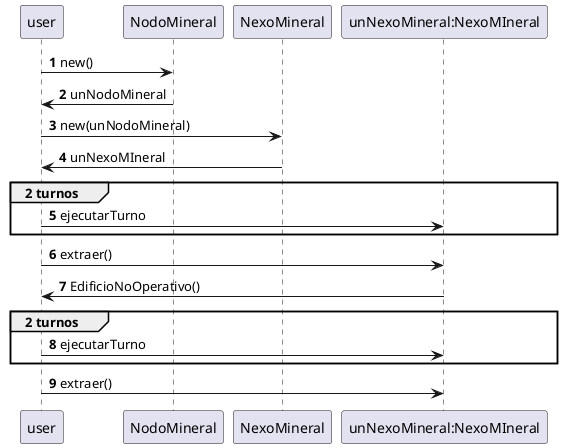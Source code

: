 @startuml
'https://plantuml.com/sequence-diagram

autonumber

user -> NodoMineral: new()
NodoMineral -> user: unNodoMineral
user -> NexoMineral: new(unNodoMineral)
NexoMineral -> user: unNexoMIneral

group 2 turnos
    user -> "unNexoMineral:NexoMIneral": ejecutarTurno
end

user -> "unNexoMineral:NexoMIneral":extraer()
"unNexoMineral:NexoMIneral" -> user: EdificioNoOperativo()

group 2 turnos
    user -> "unNexoMineral:NexoMIneral": ejecutarTurno
end

user -> "unNexoMineral:NexoMIneral":extraer()



@enduml